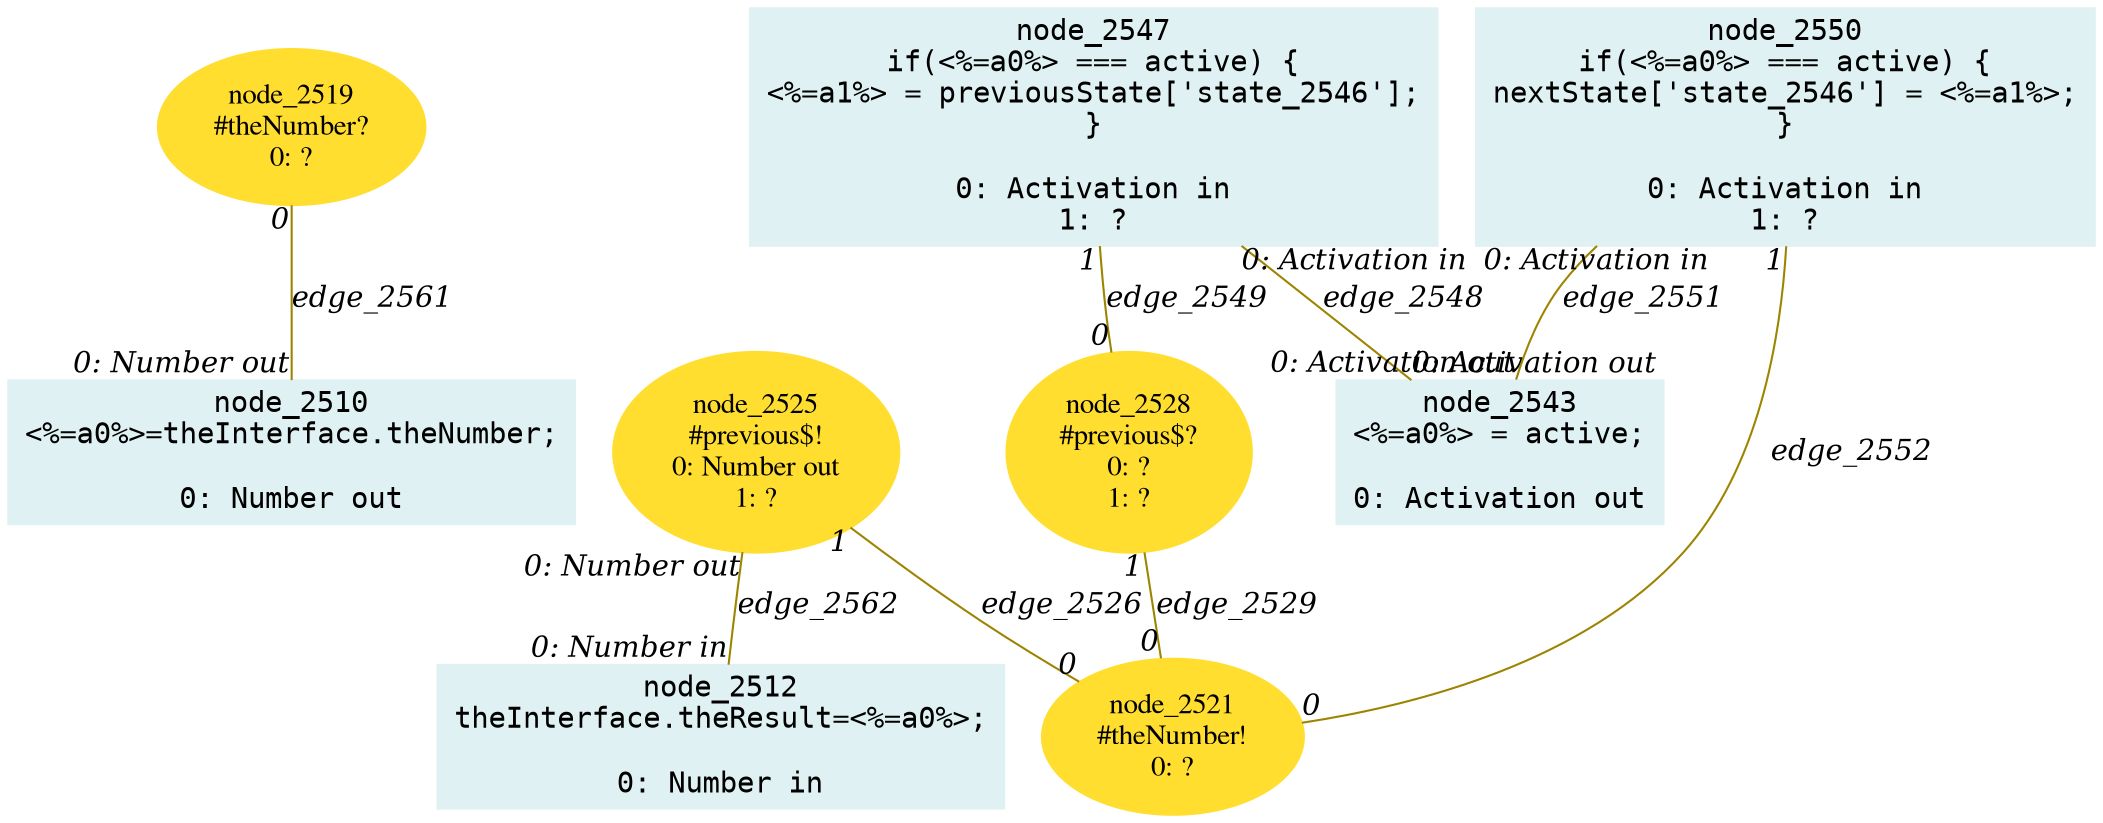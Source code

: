 digraph g{node_2510 [shape="box", style="filled", color="#dff1f2", fontname="Courier", label="node_2510
<%=a0%>=theInterface.theNumber;

0: Number out" ]
node_2512 [shape="box", style="filled", color="#dff1f2", fontname="Courier", label="node_2512
theInterface.theResult=<%=a0%>;

0: Number in" ]
node_2519 [shape="ellipse", style="filled", color="#ffde2f", fontname="Times", label="node_2519
#theNumber?
0: ?" ]
node_2521 [shape="ellipse", style="filled", color="#ffde2f", fontname="Times", label="node_2521
#theNumber!
0: ?" ]
node_2525 [shape="ellipse", style="filled", color="#ffde2f", fontname="Times", label="node_2525
#previous$!
0: Number out
1: ?" ]
node_2528 [shape="ellipse", style="filled", color="#ffde2f", fontname="Times", label="node_2528
#previous$?
0: ?
1: ?" ]
node_2543 [shape="box", style="filled", color="#dff1f2", fontname="Courier", label="node_2543
<%=a0%> = active;

0: Activation out" ]
node_2547 [shape="box", style="filled", color="#dff1f2", fontname="Courier", label="node_2547
if(<%=a0%> === active) {
<%=a1%> = previousState['state_2546'];
}

0: Activation in
1: ?" ]
node_2550 [shape="box", style="filled", color="#dff1f2", fontname="Courier", label="node_2550
if(<%=a0%> === active) {
nextState['state_2546'] = <%=a1%>;
}

0: Activation in
1: ?" ]
node_2525 -> node_2521 [dir=none, arrowHead=none, fontname="Times-Italic", arrowsize=1, color="#9d8400", label="edge_2526",  headlabel="0", taillabel="1" ]
node_2528 -> node_2521 [dir=none, arrowHead=none, fontname="Times-Italic", arrowsize=1, color="#9d8400", label="edge_2529",  headlabel="0", taillabel="1" ]
node_2547 -> node_2543 [dir=none, arrowHead=none, fontname="Times-Italic", arrowsize=1, color="#9d8400", label="edge_2548",  headlabel="0: Activation out", taillabel="0: Activation in" ]
node_2547 -> node_2528 [dir=none, arrowHead=none, fontname="Times-Italic", arrowsize=1, color="#9d8400", label="edge_2549",  headlabel="0", taillabel="1" ]
node_2550 -> node_2543 [dir=none, arrowHead=none, fontname="Times-Italic", arrowsize=1, color="#9d8400", label="edge_2551",  headlabel="0: Activation out", taillabel="0: Activation in" ]
node_2550 -> node_2521 [dir=none, arrowHead=none, fontname="Times-Italic", arrowsize=1, color="#9d8400", label="edge_2552",  headlabel="0", taillabel="1" ]
node_2519 -> node_2510 [dir=none, arrowHead=none, fontname="Times-Italic", arrowsize=1, color="#9d8400", label="edge_2561",  headlabel="0: Number out", taillabel="0" ]
node_2525 -> node_2512 [dir=none, arrowHead=none, fontname="Times-Italic", arrowsize=1, color="#9d8400", label="edge_2562",  headlabel="0: Number in", taillabel="0: Number out" ]
}